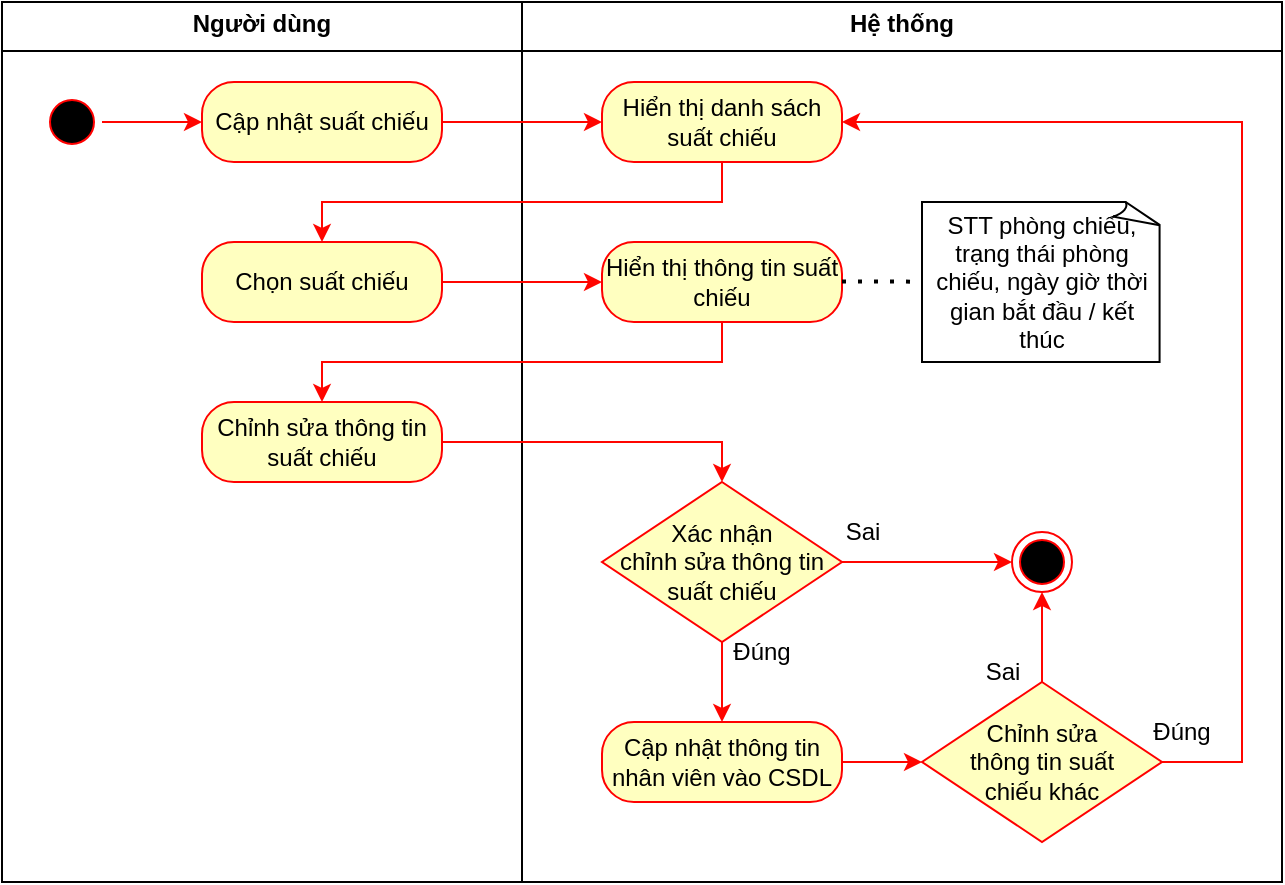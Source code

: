 <mxfile version="26.0.10">
  <diagram name="Page-1" id="gM6A2SAk7b7OR7F0AIPG">
    <mxGraphModel dx="1148" dy="492" grid="1" gridSize="10" guides="1" tooltips="1" connect="1" arrows="1" fold="1" page="1" pageScale="1" pageWidth="850" pageHeight="1100" math="0" shadow="0">
      <root>
        <mxCell id="0" />
        <mxCell id="1" parent="0" />
        <mxCell id="LBbw3lxkwzRhqkfQi1AQ-1" value="&lt;p style=&quot;margin:0px;margin-top:4px;text-align:center;&quot;&gt;&lt;b&gt;Hệ thống&lt;/b&gt;&lt;/p&gt;&lt;hr size=&quot;1&quot; style=&quot;border-style:solid;&quot;&gt;&lt;div style=&quot;height:2px;&quot;&gt;&lt;/div&gt;" style="verticalAlign=top;align=left;overflow=fill;html=1;whiteSpace=wrap;" parent="1" vertex="1">
          <mxGeometry x="260" width="380" height="440" as="geometry" />
        </mxCell>
        <mxCell id="LBbw3lxkwzRhqkfQi1AQ-2" value="&lt;p style=&quot;margin:0px;margin-top:4px;text-align:center;&quot;&gt;&lt;b&gt;Người dùng&lt;/b&gt;&lt;/p&gt;&lt;hr size=&quot;1&quot; style=&quot;border-style:solid;&quot;&gt;&lt;div style=&quot;height:2px;&quot;&gt;&lt;/div&gt;" style="verticalAlign=top;align=left;overflow=fill;html=1;whiteSpace=wrap;" parent="1" vertex="1">
          <mxGeometry width="260" height="440" as="geometry" />
        </mxCell>
        <mxCell id="LBbw3lxkwzRhqkfQi1AQ-3" value="" style="ellipse;html=1;shape=startState;fillColor=#000000;strokeColor=#ff0000;" parent="1" vertex="1">
          <mxGeometry x="20" y="45" width="30" height="30" as="geometry" />
        </mxCell>
        <mxCell id="LBbw3lxkwzRhqkfQi1AQ-4" value="" style="edgeStyle=orthogonalEdgeStyle;rounded=0;orthogonalLoop=1;jettySize=auto;html=1;strokeColor=#FF0500;" parent="1" source="LBbw3lxkwzRhqkfQi1AQ-3" target="LBbw3lxkwzRhqkfQi1AQ-6" edge="1">
          <mxGeometry relative="1" as="geometry" />
        </mxCell>
        <mxCell id="LBbw3lxkwzRhqkfQi1AQ-5" value="" style="edgeStyle=orthogonalEdgeStyle;rounded=0;orthogonalLoop=1;jettySize=auto;html=1;strokeColor=#FF0500;" parent="1" source="LBbw3lxkwzRhqkfQi1AQ-6" target="LBbw3lxkwzRhqkfQi1AQ-8" edge="1">
          <mxGeometry relative="1" as="geometry" />
        </mxCell>
        <mxCell id="LBbw3lxkwzRhqkfQi1AQ-6" value="Cập nhật suất chiếu" style="rounded=1;whiteSpace=wrap;html=1;arcSize=40;fontColor=#000000;fillColor=#ffffc0;strokeColor=#ff0000;" parent="1" vertex="1">
          <mxGeometry x="100" y="40" width="120" height="40" as="geometry" />
        </mxCell>
        <mxCell id="LBbw3lxkwzRhqkfQi1AQ-7" style="edgeStyle=orthogonalEdgeStyle;rounded=0;orthogonalLoop=1;jettySize=auto;html=1;entryX=0.5;entryY=0;entryDx=0;entryDy=0;strokeColor=#FF0500;" parent="1" source="LBbw3lxkwzRhqkfQi1AQ-8" target="LBbw3lxkwzRhqkfQi1AQ-10" edge="1">
          <mxGeometry relative="1" as="geometry">
            <Array as="points">
              <mxPoint x="360" y="100" />
              <mxPoint x="160" y="100" />
            </Array>
          </mxGeometry>
        </mxCell>
        <mxCell id="LBbw3lxkwzRhqkfQi1AQ-8" value="Hiển thị danh sách suất chiếu" style="rounded=1;whiteSpace=wrap;html=1;arcSize=40;fontColor=#000000;fillColor=#ffffc0;strokeColor=#ff0000;" parent="1" vertex="1">
          <mxGeometry x="300" y="40" width="120" height="40" as="geometry" />
        </mxCell>
        <mxCell id="LBbw3lxkwzRhqkfQi1AQ-9" value="" style="edgeStyle=orthogonalEdgeStyle;rounded=0;orthogonalLoop=1;jettySize=auto;html=1;strokeColor=#FF0500;" parent="1" source="LBbw3lxkwzRhqkfQi1AQ-10" target="LBbw3lxkwzRhqkfQi1AQ-15" edge="1">
          <mxGeometry relative="1" as="geometry" />
        </mxCell>
        <mxCell id="LBbw3lxkwzRhqkfQi1AQ-10" value="Chọn suất chiếu" style="rounded=1;whiteSpace=wrap;html=1;arcSize=40;fontColor=#000000;fillColor=#ffffc0;strokeColor=#ff0000;" parent="1" vertex="1">
          <mxGeometry x="100" y="120" width="120" height="40" as="geometry" />
        </mxCell>
        <mxCell id="LBbw3lxkwzRhqkfQi1AQ-11" value="STT phòng chiếu&lt;span style=&quot;color: light-dark(rgb(0, 0, 0), rgb(255, 255, 255)); background-color: transparent;&quot;&gt;, trạng thái phòng chiếu, ngày giờ thời gian bắt đầu / kết thúc&lt;/span&gt;" style="whiteSpace=wrap;html=1;shape=mxgraph.basic.document;align=center;" parent="1" vertex="1">
          <mxGeometry x="460" y="100" width="120" height="80" as="geometry" />
        </mxCell>
        <mxCell id="LBbw3lxkwzRhqkfQi1AQ-12" style="edgeStyle=orthogonalEdgeStyle;rounded=0;orthogonalLoop=1;jettySize=auto;html=1;entryX=0.5;entryY=0;entryDx=0;entryDy=0;strokeColor=#FF0500;" parent="1" source="LBbw3lxkwzRhqkfQi1AQ-13" target="LBbw3lxkwzRhqkfQi1AQ-18" edge="1">
          <mxGeometry relative="1" as="geometry" />
        </mxCell>
        <mxCell id="LBbw3lxkwzRhqkfQi1AQ-13" value="Chỉnh sửa thông tin suất chiếu" style="rounded=1;whiteSpace=wrap;html=1;arcSize=40;fontColor=#000000;fillColor=#ffffc0;strokeColor=#ff0000;" parent="1" vertex="1">
          <mxGeometry x="100" y="200" width="120" height="40" as="geometry" />
        </mxCell>
        <mxCell id="LBbw3lxkwzRhqkfQi1AQ-14" style="edgeStyle=orthogonalEdgeStyle;rounded=0;orthogonalLoop=1;jettySize=auto;html=1;entryX=0.5;entryY=0;entryDx=0;entryDy=0;strokeColor=#FF0500;" parent="1" source="LBbw3lxkwzRhqkfQi1AQ-15" target="LBbw3lxkwzRhqkfQi1AQ-13" edge="1">
          <mxGeometry relative="1" as="geometry">
            <mxPoint x="210" y="190" as="targetPoint" />
            <Array as="points">
              <mxPoint x="360" y="180" />
              <mxPoint x="160" y="180" />
            </Array>
          </mxGeometry>
        </mxCell>
        <mxCell id="LBbw3lxkwzRhqkfQi1AQ-15" value="Hiển thị thông tin suất chiếu" style="rounded=1;whiteSpace=wrap;html=1;arcSize=40;fontColor=#000000;fillColor=#ffffc0;strokeColor=#ff0000;" parent="1" vertex="1">
          <mxGeometry x="300" y="120" width="120" height="40" as="geometry" />
        </mxCell>
        <mxCell id="LBbw3lxkwzRhqkfQi1AQ-16" value="" style="edgeStyle=orthogonalEdgeStyle;rounded=0;orthogonalLoop=1;jettySize=auto;html=1;strokeColor=#FF0500;" parent="1" source="LBbw3lxkwzRhqkfQi1AQ-18" target="LBbw3lxkwzRhqkfQi1AQ-20" edge="1">
          <mxGeometry relative="1" as="geometry" />
        </mxCell>
        <mxCell id="LBbw3lxkwzRhqkfQi1AQ-17" value="" style="edgeStyle=orthogonalEdgeStyle;rounded=0;orthogonalLoop=1;jettySize=auto;html=1;strokeColor=#FF0500;" parent="1" source="LBbw3lxkwzRhqkfQi1AQ-18" target="LBbw3lxkwzRhqkfQi1AQ-26" edge="1">
          <mxGeometry relative="1" as="geometry" />
        </mxCell>
        <mxCell id="LBbw3lxkwzRhqkfQi1AQ-18" value="Xác nhận&lt;br&gt;chỉnh sửa thông tin&lt;br&gt;suất chiếu" style="rhombus;whiteSpace=wrap;html=1;fontColor=#000000;fillColor=#ffffc0;strokeColor=#FF0000;" parent="1" vertex="1">
          <mxGeometry x="300" y="240" width="120" height="80" as="geometry" />
        </mxCell>
        <mxCell id="LBbw3lxkwzRhqkfQi1AQ-19" value="" style="edgeStyle=orthogonalEdgeStyle;rounded=0;orthogonalLoop=1;jettySize=auto;html=1;strokeColor=#FF0500;" parent="1" source="LBbw3lxkwzRhqkfQi1AQ-20" target="LBbw3lxkwzRhqkfQi1AQ-23" edge="1">
          <mxGeometry relative="1" as="geometry" />
        </mxCell>
        <mxCell id="LBbw3lxkwzRhqkfQi1AQ-20" value="Cập nhật thông tin nhân viên vào CSDL" style="rounded=1;whiteSpace=wrap;html=1;arcSize=40;fontColor=#000000;fillColor=#ffffc0;strokeColor=#ff0000;" parent="1" vertex="1">
          <mxGeometry x="300" y="360" width="120" height="40" as="geometry" />
        </mxCell>
        <mxCell id="LBbw3lxkwzRhqkfQi1AQ-22" value="" style="edgeStyle=orthogonalEdgeStyle;rounded=0;orthogonalLoop=1;jettySize=auto;html=1;strokeColor=#FF0500;" parent="1" source="LBbw3lxkwzRhqkfQi1AQ-23" target="LBbw3lxkwzRhqkfQi1AQ-26" edge="1">
          <mxGeometry relative="1" as="geometry" />
        </mxCell>
        <mxCell id="LBbw3lxkwzRhqkfQi1AQ-28" style="edgeStyle=orthogonalEdgeStyle;rounded=0;orthogonalLoop=1;jettySize=auto;html=1;entryX=1;entryY=0.5;entryDx=0;entryDy=0;strokeColor=light-dark(#FF0500,#FFFFFF);" parent="1" source="LBbw3lxkwzRhqkfQi1AQ-23" target="LBbw3lxkwzRhqkfQi1AQ-8" edge="1">
          <mxGeometry relative="1" as="geometry">
            <Array as="points">
              <mxPoint x="620" y="380" />
              <mxPoint x="620" y="60" />
            </Array>
            <mxPoint x="580" y="60" as="targetPoint" />
          </mxGeometry>
        </mxCell>
        <mxCell id="LBbw3lxkwzRhqkfQi1AQ-23" value="Chỉnh sửa&lt;br&gt;thông tin suất chiếu&amp;nbsp;khác" style="rhombus;whiteSpace=wrap;html=1;fontColor=#000000;fillColor=#ffffc0;strokeColor=#FF0000;" parent="1" vertex="1">
          <mxGeometry x="460" y="340" width="120" height="80" as="geometry" />
        </mxCell>
        <mxCell id="LBbw3lxkwzRhqkfQi1AQ-26" value="" style="ellipse;html=1;shape=endState;fillColor=#000000;strokeColor=#ff0000;" parent="1" vertex="1">
          <mxGeometry x="505" y="265" width="30" height="30" as="geometry" />
        </mxCell>
        <mxCell id="LBbw3lxkwzRhqkfQi1AQ-27" value="" style="endArrow=none;dashed=1;html=1;dashPattern=1 3;strokeWidth=2;rounded=0;" parent="1" edge="1">
          <mxGeometry width="50" height="50" relative="1" as="geometry">
            <mxPoint x="420" y="139.71" as="sourcePoint" />
            <mxPoint x="460" y="140" as="targetPoint" />
            <Array as="points">
              <mxPoint x="450" y="139.71" />
            </Array>
          </mxGeometry>
        </mxCell>
        <mxCell id="5mwLe3mAtU6Khgx0BeRU-1" value="Đúng" style="text;html=1;align=center;verticalAlign=middle;whiteSpace=wrap;rounded=0;fontFamily=Helvetica;fontSize=12;fontColor=#000000;" parent="1" vertex="1">
          <mxGeometry x="560" y="350" width="60" height="30" as="geometry" />
        </mxCell>
        <mxCell id="5mwLe3mAtU6Khgx0BeRU-2" value="Đúng" style="text;html=1;align=center;verticalAlign=middle;whiteSpace=wrap;rounded=0;fontFamily=Helvetica;fontSize=12;fontColor=#000000;" parent="1" vertex="1">
          <mxGeometry x="350" y="310" width="60" height="30" as="geometry" />
        </mxCell>
        <mxCell id="5mwLe3mAtU6Khgx0BeRU-3" value="Sai" style="text;html=1;align=center;verticalAlign=middle;resizable=0;points=[];autosize=1;strokeColor=none;fillColor=none;" parent="1" vertex="1">
          <mxGeometry x="480" y="320" width="40" height="30" as="geometry" />
        </mxCell>
        <mxCell id="5mwLe3mAtU6Khgx0BeRU-4" value="Sai" style="text;html=1;align=center;verticalAlign=middle;resizable=0;points=[];autosize=1;strokeColor=none;fillColor=none;" parent="1" vertex="1">
          <mxGeometry x="410" y="250" width="40" height="30" as="geometry" />
        </mxCell>
      </root>
    </mxGraphModel>
  </diagram>
</mxfile>
